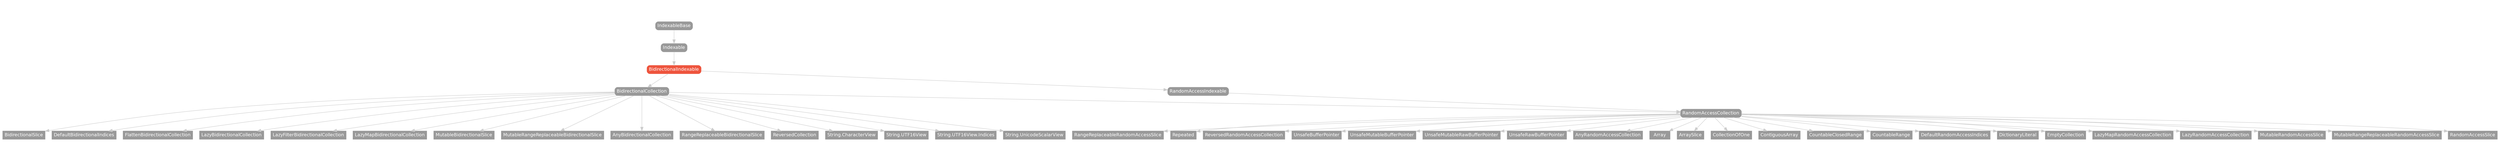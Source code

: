 strict digraph "BidirectionalIndexable - Type Hierarchy - SwiftDoc.org" {
    pad="0.1,0.8"
    node [shape=box, style="filled,rounded", color="#999999", fillcolor="#999999", fontcolor=white, fontname=Helvetica, fontnames="Helvetica,sansserif", fontsize=12, margin="0.07,0.05", height="0.3"]
    edge [color="#cccccc"]
    "AnyBidirectionalCollection" [URL="/type/AnyBidirectionalCollection/hierarchy/", style=filled]
    "AnyRandomAccessCollection" [URL="/type/AnyRandomAccessCollection/hierarchy/", style=filled]
    "Array" [URL="/type/Array/hierarchy/", style=filled]
    "ArraySlice" [URL="/type/ArraySlice/hierarchy/", style=filled]
    "BidirectionalCollection" [URL="/protocol/BidirectionalCollection/hierarchy/"]
    "BidirectionalIndexable" [URL="/protocol/BidirectionalIndexable/", style="filled,rounded", fillcolor="#ee543d", color="#ee543d"]
    "BidirectionalSlice" [URL="/type/BidirectionalSlice/hierarchy/", style=filled]
    "CollectionOfOne" [URL="/type/CollectionOfOne/hierarchy/", style=filled]
    "ContiguousArray" [URL="/type/ContiguousArray/hierarchy/", style=filled]
    "CountableClosedRange" [URL="/type/CountableClosedRange/hierarchy/", style=filled]
    "CountableRange" [URL="/type/CountableRange/hierarchy/", style=filled]
    "DefaultBidirectionalIndices" [URL="/type/DefaultBidirectionalIndices/hierarchy/", style=filled]
    "DefaultRandomAccessIndices" [URL="/type/DefaultRandomAccessIndices/hierarchy/", style=filled]
    "DictionaryLiteral" [URL="/type/DictionaryLiteral/hierarchy/", style=filled]
    "EmptyCollection" [URL="/type/EmptyCollection/hierarchy/", style=filled]
    "FlattenBidirectionalCollection" [URL="/type/FlattenBidirectionalCollection/hierarchy/", style=filled]
    "Indexable" [URL="/protocol/Indexable/hierarchy/"]
    "IndexableBase" [URL="/protocol/IndexableBase/hierarchy/"]
    "LazyBidirectionalCollection" [URL="/type/LazyBidirectionalCollection/hierarchy/", style=filled]
    "LazyFilterBidirectionalCollection" [URL="/type/LazyFilterBidirectionalCollection/hierarchy/", style=filled]
    "LazyMapBidirectionalCollection" [URL="/type/LazyMapBidirectionalCollection/hierarchy/", style=filled]
    "LazyMapRandomAccessCollection" [URL="/type/LazyMapRandomAccessCollection/hierarchy/", style=filled]
    "LazyRandomAccessCollection" [URL="/type/LazyRandomAccessCollection/hierarchy/", style=filled]
    "MutableBidirectionalSlice" [URL="/type/MutableBidirectionalSlice/hierarchy/", style=filled]
    "MutableRandomAccessSlice" [URL="/type/MutableRandomAccessSlice/hierarchy/", style=filled]
    "MutableRangeReplaceableBidirectionalSlice" [URL="/type/MutableRangeReplaceableBidirectionalSlice/hierarchy/", style=filled]
    "MutableRangeReplaceableRandomAccessSlice" [URL="/type/MutableRangeReplaceableRandomAccessSlice/hierarchy/", style=filled]
    "RandomAccessCollection" [URL="/protocol/RandomAccessCollection/hierarchy/"]
    "RandomAccessIndexable" [URL="/protocol/RandomAccessIndexable/hierarchy/"]
    "RandomAccessSlice" [URL="/type/RandomAccessSlice/hierarchy/", style=filled]
    "RangeReplaceableBidirectionalSlice" [URL="/type/RangeReplaceableBidirectionalSlice/hierarchy/", style=filled]
    "RangeReplaceableRandomAccessSlice" [URL="/type/RangeReplaceableRandomAccessSlice/hierarchy/", style=filled]
    "Repeated" [URL="/type/Repeated/hierarchy/", style=filled]
    "ReversedCollection" [URL="/type/ReversedCollection/hierarchy/", style=filled]
    "ReversedRandomAccessCollection" [URL="/type/ReversedRandomAccessCollection/hierarchy/", style=filled]
    "String.CharacterView" [URL="/type/String.CharacterView/hierarchy/", style=filled]
    "String.UTF16View" [URL="/type/String.UTF16View/hierarchy/", style=filled]
    "String.UTF16View.Indices" [URL="/type/String.UTF16View.Indices/hierarchy/", style=filled]
    "String.UnicodeScalarView" [URL="/type/String.UnicodeScalarView/hierarchy/", style=filled]
    "UnsafeBufferPointer" [URL="/type/UnsafeBufferPointer/hierarchy/", style=filled]
    "UnsafeMutableBufferPointer" [URL="/type/UnsafeMutableBufferPointer/hierarchy/", style=filled]
    "UnsafeMutableRawBufferPointer" [URL="/type/UnsafeMutableRawBufferPointer/hierarchy/", style=filled]
    "UnsafeRawBufferPointer" [URL="/type/UnsafeRawBufferPointer/hierarchy/", style=filled]    "BidirectionalIndexable" -> "BidirectionalCollection"
    "BidirectionalIndexable" -> "RandomAccessIndexable"
    "BidirectionalCollection" -> "AnyBidirectionalCollection"
    "BidirectionalCollection" -> "BidirectionalSlice"
    "BidirectionalCollection" -> "DefaultBidirectionalIndices"
    "BidirectionalCollection" -> "FlattenBidirectionalCollection"
    "BidirectionalCollection" -> "LazyBidirectionalCollection"
    "BidirectionalCollection" -> "LazyFilterBidirectionalCollection"
    "BidirectionalCollection" -> "LazyMapBidirectionalCollection"
    "BidirectionalCollection" -> "MutableBidirectionalSlice"
    "BidirectionalCollection" -> "MutableRangeReplaceableBidirectionalSlice"
    "BidirectionalCollection" -> "RandomAccessCollection"
    "BidirectionalCollection" -> "RangeReplaceableBidirectionalSlice"
    "BidirectionalCollection" -> "ReversedCollection"
    "BidirectionalCollection" -> "String.UTF16View"
    "BidirectionalCollection" -> "String.CharacterView"
    "BidirectionalCollection" -> "String.UnicodeScalarView"
    "BidirectionalCollection" -> "String.UTF16View.Indices"
    "RandomAccessCollection" -> "AnyRandomAccessCollection"
    "RandomAccessCollection" -> "Array"
    "RandomAccessCollection" -> "ArraySlice"
    "RandomAccessCollection" -> "CollectionOfOne"
    "RandomAccessCollection" -> "ContiguousArray"
    "RandomAccessCollection" -> "CountableClosedRange"
    "RandomAccessCollection" -> "CountableRange"
    "RandomAccessCollection" -> "DefaultRandomAccessIndices"
    "RandomAccessCollection" -> "DictionaryLiteral"
    "RandomAccessCollection" -> "EmptyCollection"
    "RandomAccessCollection" -> "LazyMapRandomAccessCollection"
    "RandomAccessCollection" -> "LazyRandomAccessCollection"
    "RandomAccessCollection" -> "MutableRandomAccessSlice"
    "RandomAccessCollection" -> "MutableRangeReplaceableRandomAccessSlice"
    "RandomAccessCollection" -> "RandomAccessSlice"
    "RandomAccessCollection" -> "RangeReplaceableRandomAccessSlice"
    "RandomAccessCollection" -> "Repeated"
    "RandomAccessCollection" -> "ReversedRandomAccessCollection"
    "RandomAccessCollection" -> "UnsafeBufferPointer"
    "RandomAccessCollection" -> "UnsafeMutableBufferPointer"
    "RandomAccessCollection" -> "UnsafeMutableRawBufferPointer"
    "RandomAccessCollection" -> "UnsafeRawBufferPointer"
    "RandomAccessIndexable" -> "RandomAccessCollection"
    "RandomAccessCollection" -> "AnyRandomAccessCollection"
    "RandomAccessCollection" -> "Array"
    "RandomAccessCollection" -> "ArraySlice"
    "RandomAccessCollection" -> "CollectionOfOne"
    "RandomAccessCollection" -> "ContiguousArray"
    "RandomAccessCollection" -> "CountableClosedRange"
    "RandomAccessCollection" -> "CountableRange"
    "RandomAccessCollection" -> "DefaultRandomAccessIndices"
    "RandomAccessCollection" -> "DictionaryLiteral"
    "RandomAccessCollection" -> "EmptyCollection"
    "RandomAccessCollection" -> "LazyMapRandomAccessCollection"
    "RandomAccessCollection" -> "LazyRandomAccessCollection"
    "RandomAccessCollection" -> "MutableRandomAccessSlice"
    "RandomAccessCollection" -> "MutableRangeReplaceableRandomAccessSlice"
    "RandomAccessCollection" -> "RandomAccessSlice"
    "RandomAccessCollection" -> "RangeReplaceableRandomAccessSlice"
    "RandomAccessCollection" -> "Repeated"
    "RandomAccessCollection" -> "ReversedRandomAccessCollection"
    "RandomAccessCollection" -> "UnsafeBufferPointer"
    "RandomAccessCollection" -> "UnsafeMutableBufferPointer"
    "RandomAccessCollection" -> "UnsafeMutableRawBufferPointer"
    "RandomAccessCollection" -> "UnsafeRawBufferPointer"
    "Indexable" -> "BidirectionalIndexable"
    "IndexableBase" -> "Indexable"
    subgraph Types {
        rank = max; "AnyBidirectionalCollection"; "BidirectionalSlice"; "DefaultBidirectionalIndices"; "FlattenBidirectionalCollection"; "LazyBidirectionalCollection"; "LazyFilterBidirectionalCollection"; "LazyMapBidirectionalCollection"; "MutableBidirectionalSlice"; "MutableRangeReplaceableBidirectionalSlice"; "RangeReplaceableBidirectionalSlice"; "ReversedCollection"; "String.UTF16View"; "String.CharacterView"; "String.UnicodeScalarView"; "String.UTF16View.Indices"; "AnyRandomAccessCollection"; "Array"; "ArraySlice"; "CollectionOfOne"; "ContiguousArray"; "CountableClosedRange"; "CountableRange"; "DefaultRandomAccessIndices"; "DictionaryLiteral"; "EmptyCollection"; "LazyMapRandomAccessCollection"; "LazyRandomAccessCollection"; "MutableRandomAccessSlice"; "MutableRangeReplaceableRandomAccessSlice"; "RandomAccessSlice"; "RangeReplaceableRandomAccessSlice"; "Repeated"; "ReversedRandomAccessCollection"; "UnsafeBufferPointer"; "UnsafeMutableBufferPointer"; "UnsafeMutableRawBufferPointer"; "UnsafeRawBufferPointer";
    }
}